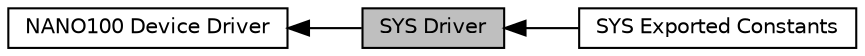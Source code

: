 digraph "SYS Driver"
{
  edge [fontname="Helvetica",fontsize="10",labelfontname="Helvetica",labelfontsize="10"];
  node [fontname="Helvetica",fontsize="10",shape=box];
  rankdir=LR;
  Node2 [label="NANO100 Device Driver",height=0.2,width=0.4,color="black", fillcolor="white", style="filled",URL="$d5/d3c/group___n_a_n_o100___device___driver.html",tooltip=" "];
  Node1 [label="SYS Driver",height=0.2,width=0.4,color="black", fillcolor="grey75", style="filled", fontcolor="black",tooltip=" "];
  Node3 [label="SYS Exported Constants",height=0.2,width=0.4,color="black", fillcolor="white", style="filled",URL="$d4/db4/group___n_a_n_o100___s_y_s___e_x_p_o_r_t_e_d___c_o_n_s_t_a_n_t_s.html",tooltip=" "];
  Node2->Node1 [shape=plaintext, dir="back", style="solid"];
  Node1->Node3 [shape=plaintext, dir="back", style="solid"];
}
